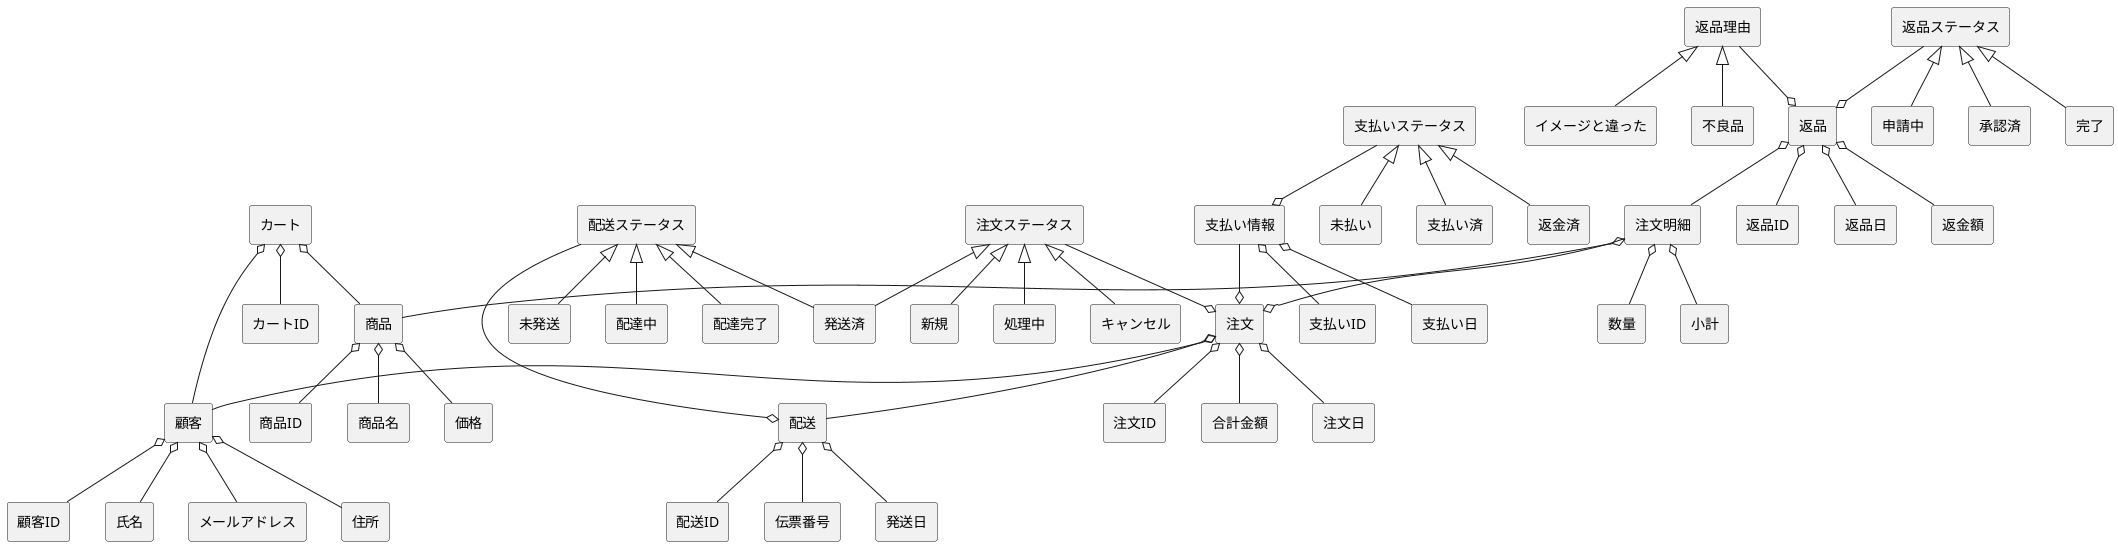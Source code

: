 @startuml BBショップ注文管理ドメインモデル
skinparam componentStyle rectangle

' 顧客エンティティ
[顧客] o-- [顧客ID]
[顧客] o-- [氏名]
[顧客] o-- [メールアドレス]
[顧客] o-- [住所]

' カートエンティティ
[カート] o-- [カートID]
[カート] o-- [顧客]
[カート] o-- [商品]

' 商品エンティティ
[商品] o-- [商品ID]
[商品] o-- [商品名]
[商品] o-- [価格]

' 注文エンティティ
[注文] o-- [注文ID]
[注文] o-- [顧客]
[注文] o-- [合計金額]
[注文] o-- [注文日]

' 注文ステータスを独立化して白矢印で繋ぐ
[注文ステータス] <|-- [新規]
[注文ステータス] <|-- [処理中]
[注文ステータス] <|-- [発送済]
[注文ステータス] <|-- [キャンセル]
[注文ステータス] --o [注文]

' 注文明細エンティティ
[注文明細] --o [注文]
[注文明細] o-- [商品]
[注文明細] o-- [数量]
[注文明細] o-- [小計]

' 支払い情報エンティティ
[支払い情報] --o [注文]
[支払い情報] o-- [支払いID]
[支払い情報] o-- [支払い日]

' 支払いステータスを独立化して白矢印で繋ぐ
[支払いステータス] <|-- [未払い]
[支払いステータス] <|-- [支払い済]
[支払いステータス] <|-- [返金済]
[支払いステータス] --o [支払い情報]

' 返品エンティティ（注文明細単位）
[返品] o-- [注文明細]
[返品] o-- [返品ID]
[返品] o-- [返品日]
[返品] o-- [返金額]

' 返品理由を独立化して白矢印で繋ぐ
[返品理由] <|-- [イメージと違った]
[返品理由] <|-- [不良品]
[返品理由] --o [返品]

[返品ステータス] <|-- [申請中]
[返品ステータス] <|-- [承認済]
[返品ステータス] <|-- [完了]
[返品ステータス] --o [返品]

' 配送エンティティ
[配送] o-- [配送ID]
[配送] o-- [伝票番号]
[配送] o-- [発送日]

' 配送ステータスを独立化して白矢印で繋ぐ
[配送ステータス] <|-- [未発送]
[配送ステータス] <|-- [発送済]
[配送ステータス] <|-- [配達中]
[配送ステータス] <|-- [配達完了]
[配送ステータス] --o [配送]

' 注文と配送の関係
[注文] o-- [配送]

@enduml
